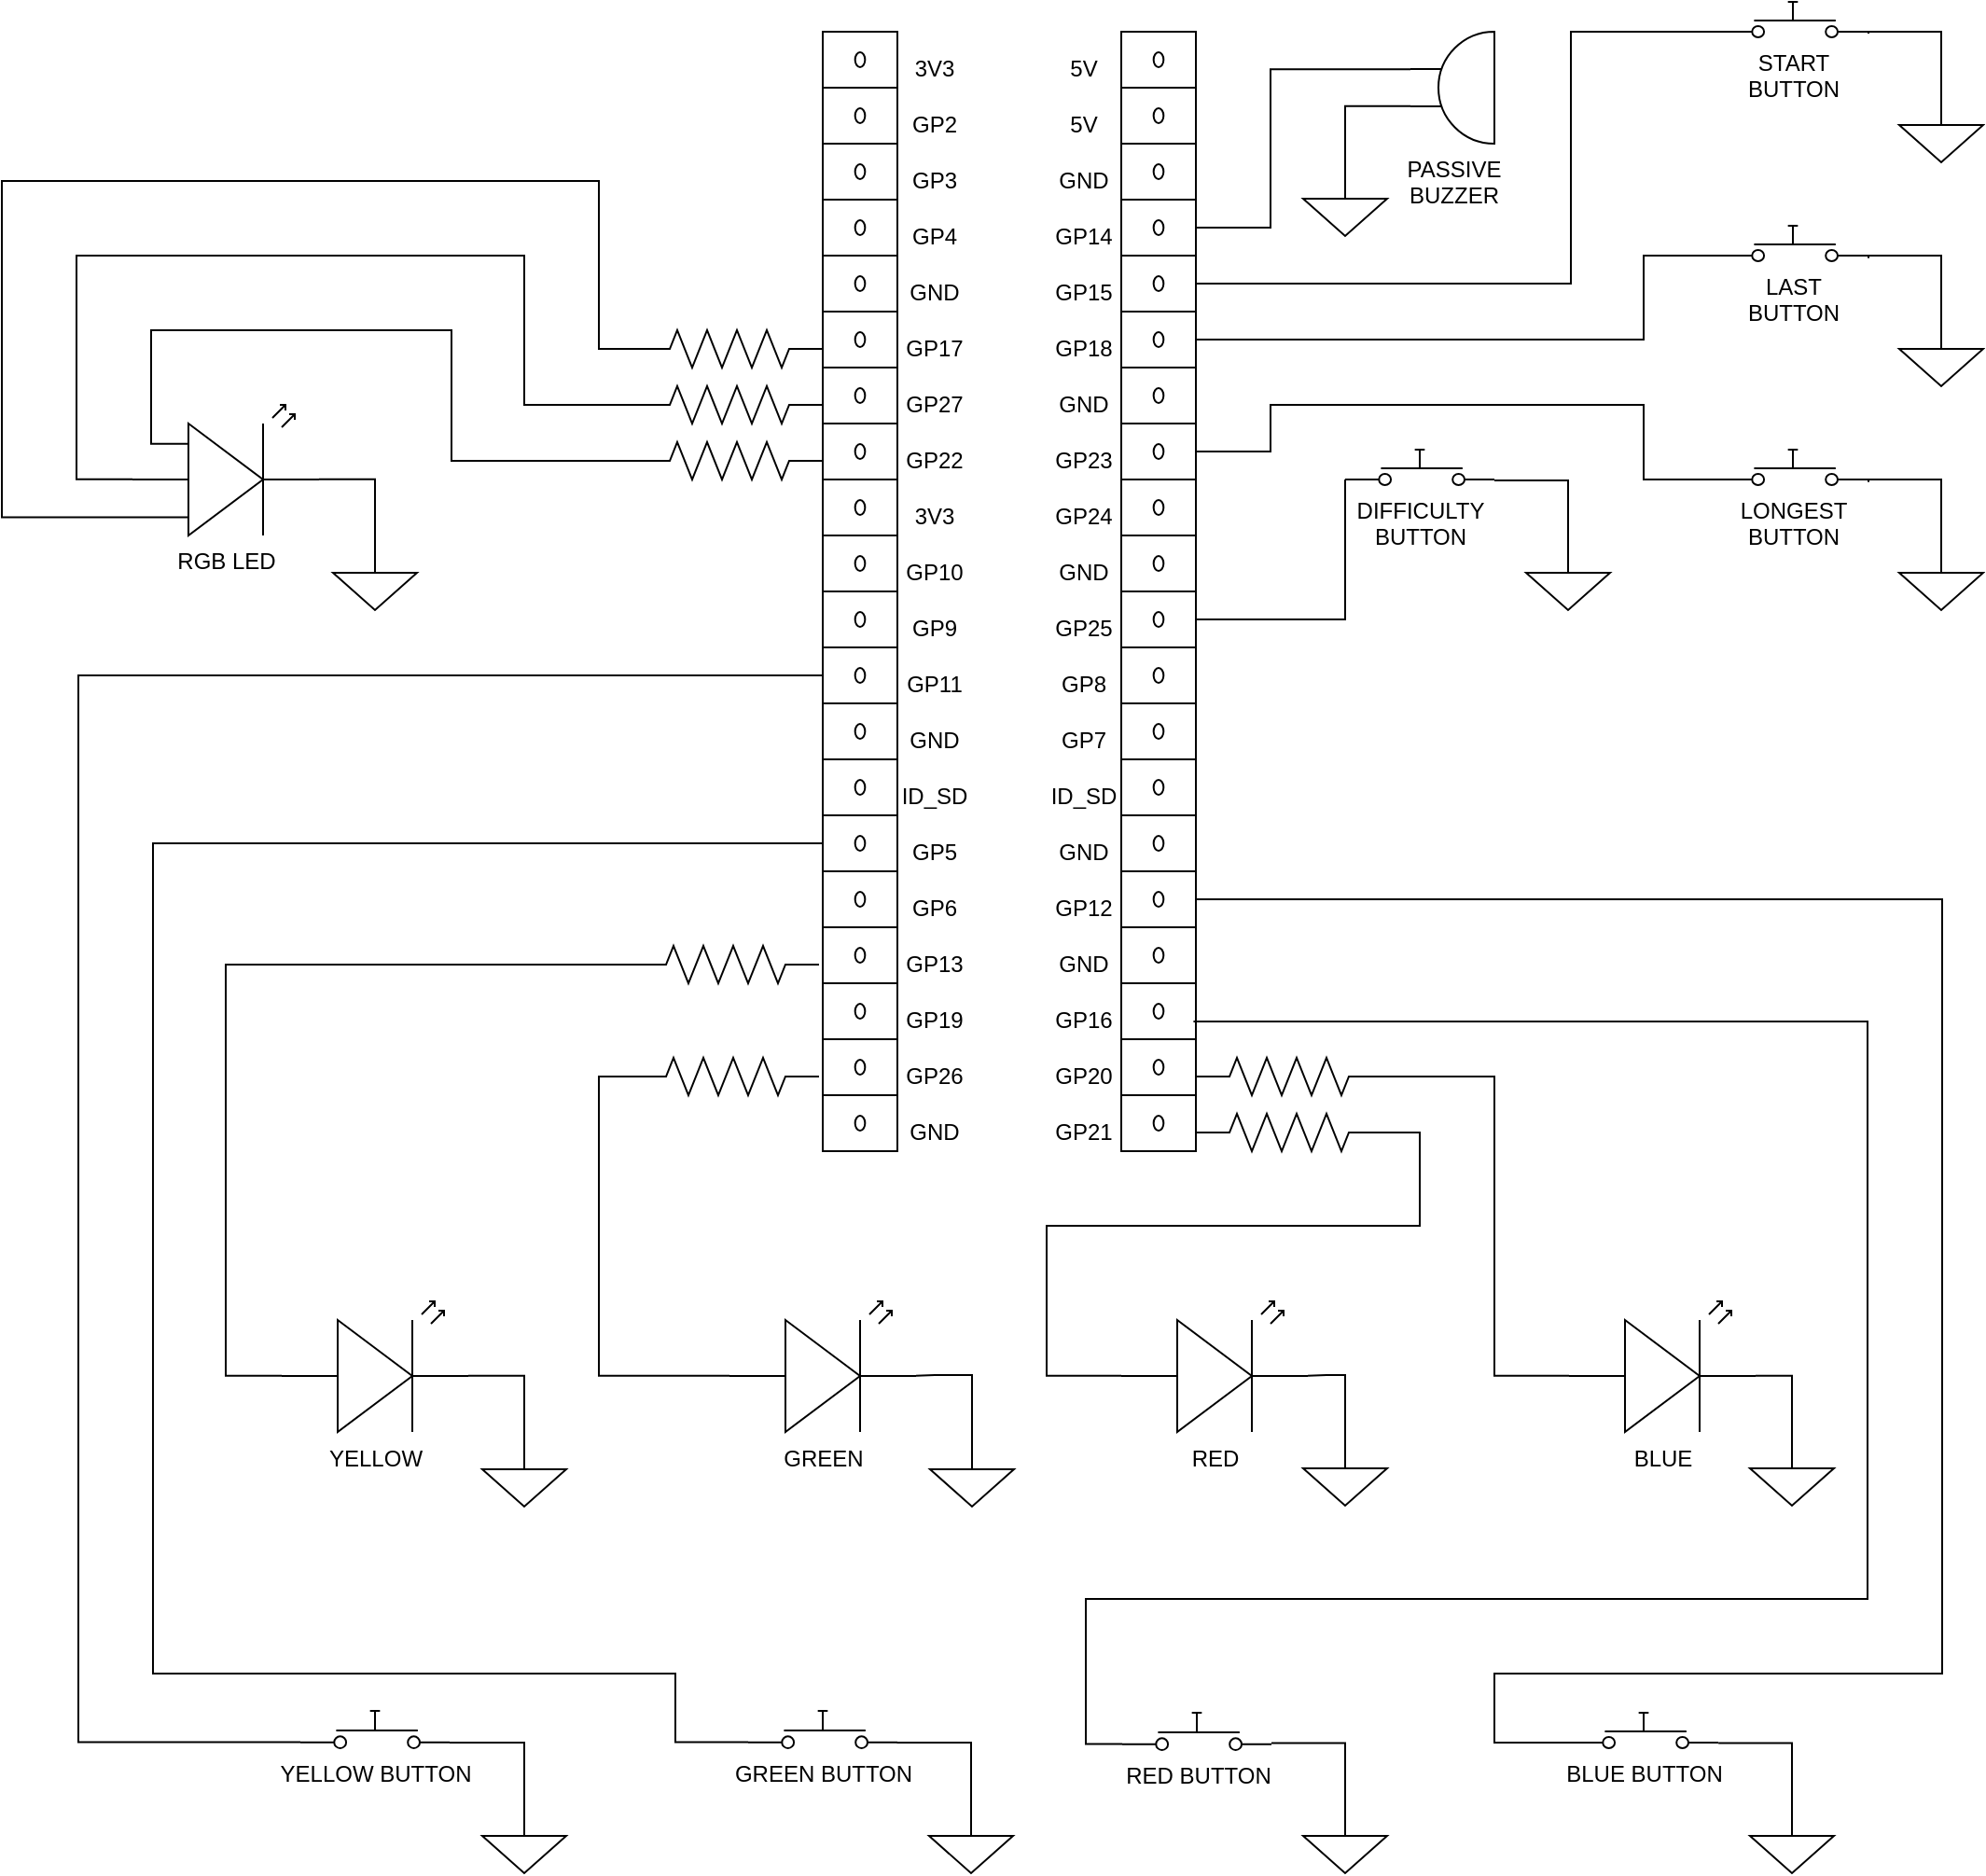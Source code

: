 <mxfile version="12.1.9" type="github" pages="1">
  <diagram id="KsGbzgoHT5X_Ue6g_nk4" name="Page-1">
    <mxGraphModel dx="1233" dy="1335" grid="1" gridSize="10" guides="1" tooltips="1" connect="1" arrows="1" fold="1" page="1" pageScale="1" pageWidth="850" pageHeight="1100" math="0" shadow="0">
      <root>
        <mxCell id="0"/>
        <mxCell id="1" parent="0"/>
        <mxCell id="Pd7MUSjjiSU6BdeKO4Gg-2" value="YELLOW" style="verticalLabelPosition=bottom;shadow=0;dashed=0;align=center;fillColor=#ffffff;html=1;verticalAlign=top;strokeWidth=1;shape=mxgraph.electrical.opto_electronics.led_2;pointerEvents=1;" parent="1" vertex="1">
          <mxGeometry x="-10" y="160.5" width="100" height="70" as="geometry"/>
        </mxCell>
        <mxCell id="Pd7MUSjjiSU6BdeKO4Gg-3" value="GREEN" style="verticalLabelPosition=bottom;shadow=0;dashed=0;align=center;fillColor=#ffffff;html=1;verticalAlign=top;strokeWidth=1;shape=mxgraph.electrical.opto_electronics.led_2;pointerEvents=1;" parent="1" vertex="1">
          <mxGeometry x="230" y="160.5" width="100" height="70" as="geometry"/>
        </mxCell>
        <mxCell id="Pd7MUSjjiSU6BdeKO4Gg-4" value="RED" style="verticalLabelPosition=bottom;shadow=0;dashed=0;align=center;fillColor=#ffffff;html=1;verticalAlign=top;strokeWidth=1;shape=mxgraph.electrical.opto_electronics.led_2;pointerEvents=1;" parent="1" vertex="1">
          <mxGeometry x="440" y="160.5" width="100" height="70" as="geometry"/>
        </mxCell>
        <mxCell id="Pd7MUSjjiSU6BdeKO4Gg-5" value="BLUE" style="verticalLabelPosition=bottom;shadow=0;dashed=0;align=center;fillColor=#ffffff;html=1;verticalAlign=top;strokeWidth=1;shape=mxgraph.electrical.opto_electronics.led_2;pointerEvents=1;" parent="1" vertex="1">
          <mxGeometry x="680" y="160.5" width="100" height="70" as="geometry"/>
        </mxCell>
        <mxCell id="Pd7MUSjjiSU6BdeKO4Gg-94" style="edgeStyle=orthogonalEdgeStyle;rounded=0;orthogonalLoop=1;jettySize=auto;html=1;entryX=0;entryY=0.875;entryDx=0;entryDy=0;entryPerimeter=0;endArrow=none;endFill=0;exitX=0;exitY=0.84;exitDx=0;exitDy=0;exitPerimeter=0;" parent="1" source="Pd7MUSjjiSU6BdeKO4Gg-8" target="Pd7MUSjjiSU6BdeKO4Gg-21" edge="1">
          <mxGeometry relative="1" as="geometry">
            <Array as="points">
              <mxPoint x="-119" y="397"/>
              <mxPoint x="-119" y="-175"/>
            </Array>
          </mxGeometry>
        </mxCell>
        <mxCell id="Pd7MUSjjiSU6BdeKO4Gg-8" value="YELLOW BUTTON" style="pointerEvents=1;verticalLabelPosition=bottom;shadow=0;dashed=0;align=center;fillColor=#ffffff;html=1;verticalAlign=top;strokeWidth=1;shape=mxgraph.electrical.electro-mechanical.push_switch_no;perimeterSpacing=0;backgroundOutline=0;resizeHeight=1;" parent="1" vertex="1">
          <mxGeometry y="380" width="80" height="20" as="geometry"/>
        </mxCell>
        <mxCell id="Pd7MUSjjiSU6BdeKO4Gg-10" value="RED BUTTON" style="pointerEvents=1;verticalLabelPosition=bottom;shadow=0;dashed=0;align=center;fillColor=#ffffff;html=1;verticalAlign=top;strokeWidth=1;shape=mxgraph.electrical.electro-mechanical.push_switch_no;" parent="1" vertex="1">
          <mxGeometry x="440.5" y="381" width="80" height="20" as="geometry"/>
        </mxCell>
        <mxCell id="Pd7MUSjjiSU6BdeKO4Gg-11" value="BLUE BUTTON" style="pointerEvents=1;verticalLabelPosition=bottom;shadow=0;dashed=0;align=center;fillColor=#ffffff;html=1;verticalAlign=top;strokeWidth=1;shape=mxgraph.electrical.electro-mechanical.push_switch_no;" parent="1" vertex="1">
          <mxGeometry x="680" y="381" width="80" height="19" as="geometry"/>
        </mxCell>
        <mxCell id="Pd7MUSjjiSU6BdeKO4Gg-14" value="" style="pointerEvents=1;verticalLabelPosition=bottom;shadow=0;dashed=0;align=center;fillColor=#ffffff;html=1;verticalAlign=top;strokeWidth=1;shape=mxgraph.electrical.miscellaneous.terminal_board;autosize=1;" parent="1" vertex="1">
          <mxGeometry x="280" y="-160" width="40" height="120" as="geometry"/>
        </mxCell>
        <mxCell id="Pd7MUSjjiSU6BdeKO4Gg-15" value="" style="pointerEvents=1;verticalLabelPosition=bottom;shadow=0;dashed=0;align=center;fillColor=#ffffff;html=1;verticalAlign=top;strokeWidth=1;shape=mxgraph.electrical.miscellaneous.terminal_board;autosize=1;" parent="1" vertex="1">
          <mxGeometry x="440" y="-40" width="40" height="120" as="geometry"/>
        </mxCell>
        <mxCell id="Pd7MUSjjiSU6BdeKO4Gg-104" style="edgeStyle=orthogonalEdgeStyle;rounded=0;orthogonalLoop=1;jettySize=auto;html=1;entryX=0;entryY=0.84;entryDx=0;entryDy=0;entryPerimeter=0;endArrow=none;endFill=0;exitX=0.968;exitY=0.421;exitDx=0;exitDy=0;exitPerimeter=0;" parent="1" source="Pd7MUSjjiSU6BdeKO4Gg-15" target="Pd7MUSjjiSU6BdeKO4Gg-10" edge="1">
          <mxGeometry relative="1" as="geometry">
            <Array as="points">
              <mxPoint x="840" y="11"/>
              <mxPoint x="840" y="320"/>
              <mxPoint x="421" y="320"/>
              <mxPoint x="421" y="398"/>
            </Array>
          </mxGeometry>
        </mxCell>
        <mxCell id="Pd7MUSjjiSU6BdeKO4Gg-16" value="" style="pointerEvents=1;verticalLabelPosition=bottom;shadow=0;dashed=0;align=center;fillColor=#ffffff;html=1;verticalAlign=top;strokeWidth=1;shape=mxgraph.electrical.miscellaneous.terminal_board;autosize=1;" parent="1" vertex="1">
          <mxGeometry x="440" y="-160" width="40" height="120" as="geometry"/>
        </mxCell>
        <mxCell id="Pd7MUSjjiSU6BdeKO4Gg-17" value="" style="pointerEvents=1;verticalLabelPosition=bottom;shadow=0;dashed=0;align=center;fillColor=#ffffff;html=1;verticalAlign=top;strokeWidth=1;shape=mxgraph.electrical.miscellaneous.terminal_board;autosize=1;" parent="1" vertex="1">
          <mxGeometry x="280" y="-40" width="40" height="120" as="geometry"/>
        </mxCell>
        <mxCell id="Pd7MUSjjiSU6BdeKO4Gg-18" value="" style="pointerEvents=1;verticalLabelPosition=bottom;shadow=0;dashed=0;align=center;fillColor=#ffffff;html=1;verticalAlign=top;strokeWidth=1;shape=mxgraph.electrical.miscellaneous.terminal_board;autosize=1;" parent="1" vertex="1">
          <mxGeometry x="280" y="-400" width="40" height="120" as="geometry"/>
        </mxCell>
        <mxCell id="Pd7MUSjjiSU6BdeKO4Gg-105" style="edgeStyle=orthogonalEdgeStyle;rounded=0;orthogonalLoop=1;jettySize=auto;html=1;entryX=0;entryY=0.84;entryDx=0;entryDy=0;entryPerimeter=0;endArrow=none;endFill=0;exitX=1;exitY=0.875;exitDx=0;exitDy=0;exitPerimeter=0;" parent="1" source="Pd7MUSjjiSU6BdeKO4Gg-16" target="Pd7MUSjjiSU6BdeKO4Gg-11" edge="1">
          <mxGeometry relative="1" as="geometry">
            <Array as="points">
              <mxPoint x="880" y="-55"/>
              <mxPoint x="880" y="360"/>
              <mxPoint x="640" y="360"/>
              <mxPoint x="640" y="397"/>
            </Array>
          </mxGeometry>
        </mxCell>
        <mxCell id="Pd7MUSjjiSU6BdeKO4Gg-19" value="" style="pointerEvents=1;verticalLabelPosition=bottom;shadow=0;dashed=0;align=center;fillColor=#ffffff;html=1;verticalAlign=top;strokeWidth=1;shape=mxgraph.electrical.miscellaneous.terminal_board;autosize=1;" parent="1" vertex="1">
          <mxGeometry x="440" y="-280" width="40" height="120" as="geometry"/>
        </mxCell>
        <mxCell id="Pd7MUSjjiSU6BdeKO4Gg-125" style="edgeStyle=orthogonalEdgeStyle;rounded=0;orthogonalLoop=1;jettySize=auto;html=1;entryX=0;entryY=0.84;entryDx=0;entryDy=0;entryPerimeter=0;endArrow=none;endFill=0;exitX=1;exitY=0.625;exitDx=0;exitDy=0;exitPerimeter=0;" parent="1" source="Pd7MUSjjiSU6BdeKO4Gg-19" target="Pd7MUSjjiSU6BdeKO4Gg-122" edge="1">
          <mxGeometry relative="1" as="geometry">
            <mxPoint x="480" y="-210" as="sourcePoint"/>
            <Array as="points">
              <mxPoint x="560" y="-205"/>
            </Array>
          </mxGeometry>
        </mxCell>
        <mxCell id="Pd7MUSjjiSU6BdeKO4Gg-145" style="edgeStyle=orthogonalEdgeStyle;rounded=0;orthogonalLoop=1;jettySize=auto;html=1;entryX=0;entryY=0.84;entryDx=0;entryDy=0;entryPerimeter=0;endArrow=none;endFill=0;exitX=1;exitY=0.375;exitDx=0;exitDy=0;exitPerimeter=0;" parent="1" source="Pd7MUSjjiSU6BdeKO4Gg-20" target="Pd7MUSjjiSU6BdeKO4Gg-137" edge="1">
          <mxGeometry relative="1" as="geometry">
            <Array as="points">
              <mxPoint x="720" y="-355"/>
              <mxPoint x="720" y="-400"/>
            </Array>
          </mxGeometry>
        </mxCell>
        <mxCell id="Pd7MUSjjiSU6BdeKO4Gg-146" style="edgeStyle=orthogonalEdgeStyle;rounded=0;orthogonalLoop=1;jettySize=auto;html=1;entryX=0.125;entryY=0.842;entryDx=0;entryDy=0;entryPerimeter=0;endArrow=none;endFill=0;exitX=1;exitY=0.875;exitDx=0;exitDy=0;exitPerimeter=0;" parent="1" source="Pd7MUSjjiSU6BdeKO4Gg-20" target="Pd7MUSjjiSU6BdeKO4Gg-140" edge="1">
          <mxGeometry relative="1" as="geometry">
            <Array as="points">
              <mxPoint x="520" y="-295"/>
              <mxPoint x="520" y="-320"/>
              <mxPoint x="720" y="-320"/>
              <mxPoint x="720" y="-280"/>
            </Array>
          </mxGeometry>
        </mxCell>
        <mxCell id="Pd7MUSjjiSU6BdeKO4Gg-20" value="" style="pointerEvents=1;verticalLabelPosition=bottom;shadow=0;dashed=0;align=center;fillColor=#ffffff;html=1;verticalAlign=top;strokeWidth=1;shape=mxgraph.electrical.miscellaneous.terminal_board;autosize=1;" parent="1" vertex="1">
          <mxGeometry x="440" y="-400" width="40" height="120" as="geometry"/>
        </mxCell>
        <mxCell id="Pd7MUSjjiSU6BdeKO4Gg-21" value="" style="pointerEvents=1;verticalLabelPosition=bottom;shadow=0;dashed=0;align=center;fillColor=#ffffff;html=1;verticalAlign=top;strokeWidth=1;shape=mxgraph.electrical.miscellaneous.terminal_board;autosize=1;" parent="1" vertex="1">
          <mxGeometry x="280" y="-280" width="40" height="120" as="geometry"/>
        </mxCell>
        <mxCell id="Pd7MUSjjiSU6BdeKO4Gg-22" value="" style="pointerEvents=1;verticalLabelPosition=bottom;shadow=0;dashed=0;align=center;fillColor=#ffffff;html=1;verticalAlign=top;strokeWidth=1;shape=mxgraph.electrical.miscellaneous.terminal_board;autosize=1;" parent="1" vertex="1">
          <mxGeometry x="280" y="-520" width="40" height="120" as="geometry"/>
        </mxCell>
        <mxCell id="Pd7MUSjjiSU6BdeKO4Gg-23" value="" style="pointerEvents=1;verticalLabelPosition=bottom;shadow=0;dashed=0;align=center;fillColor=#ffffff;html=1;verticalAlign=top;strokeWidth=1;shape=mxgraph.electrical.miscellaneous.terminal_board;autosize=1;" parent="1" vertex="1">
          <mxGeometry x="440" y="-520" width="40" height="120" as="geometry"/>
        </mxCell>
        <mxCell id="Pd7MUSjjiSU6BdeKO4Gg-24" value="3V3" style="text;html=1;strokeColor=none;fillColor=none;align=center;verticalAlign=middle;whiteSpace=wrap;rounded=0;" parent="1" vertex="1">
          <mxGeometry x="320" y="-510" width="40" height="20" as="geometry"/>
        </mxCell>
        <mxCell id="Pd7MUSjjiSU6BdeKO4Gg-25" value="&lt;div&gt;GP2&lt;/div&gt;" style="text;html=1;strokeColor=none;fillColor=none;align=center;verticalAlign=middle;whiteSpace=wrap;rounded=0;" parent="1" vertex="1">
          <mxGeometry x="320" y="-480" width="40" height="20" as="geometry"/>
        </mxCell>
        <mxCell id="Pd7MUSjjiSU6BdeKO4Gg-26" value="&lt;div&gt;GP3&lt;/div&gt;" style="text;html=1;strokeColor=none;fillColor=none;align=center;verticalAlign=middle;whiteSpace=wrap;rounded=0;" parent="1" vertex="1">
          <mxGeometry x="320" y="-450" width="40" height="20" as="geometry"/>
        </mxCell>
        <mxCell id="Pd7MUSjjiSU6BdeKO4Gg-27" value="5V" style="text;html=1;strokeColor=none;fillColor=none;align=center;verticalAlign=middle;whiteSpace=wrap;rounded=0;" parent="1" vertex="1">
          <mxGeometry x="400" y="-510" width="40" height="20" as="geometry"/>
        </mxCell>
        <mxCell id="Pd7MUSjjiSU6BdeKO4Gg-28" value="5V" style="text;html=1;strokeColor=none;fillColor=none;align=center;verticalAlign=middle;whiteSpace=wrap;rounded=0;" parent="1" vertex="1">
          <mxGeometry x="400" y="-480" width="40" height="20" as="geometry"/>
        </mxCell>
        <mxCell id="Pd7MUSjjiSU6BdeKO4Gg-29" value="GND" style="text;html=1;strokeColor=none;fillColor=none;align=center;verticalAlign=middle;whiteSpace=wrap;rounded=0;" parent="1" vertex="1">
          <mxGeometry x="400" y="-450" width="40" height="20" as="geometry"/>
        </mxCell>
        <mxCell id="Pd7MUSjjiSU6BdeKO4Gg-30" value="&lt;div&gt;GP14&lt;/div&gt;" style="text;html=1;strokeColor=none;fillColor=none;align=center;verticalAlign=middle;whiteSpace=wrap;rounded=0;" parent="1" vertex="1">
          <mxGeometry x="400" y="-420" width="40" height="20" as="geometry"/>
        </mxCell>
        <mxCell id="Pd7MUSjjiSU6BdeKO4Gg-31" value="&lt;div&gt;GP4&lt;/div&gt;" style="text;html=1;strokeColor=none;fillColor=none;align=center;verticalAlign=middle;whiteSpace=wrap;rounded=0;" parent="1" vertex="1">
          <mxGeometry x="320" y="-420" width="40" height="20" as="geometry"/>
        </mxCell>
        <mxCell id="Pd7MUSjjiSU6BdeKO4Gg-32" value="GND" style="text;html=1;strokeColor=none;fillColor=none;align=center;verticalAlign=middle;whiteSpace=wrap;rounded=0;" parent="1" vertex="1">
          <mxGeometry x="320" y="-390" width="40" height="20" as="geometry"/>
        </mxCell>
        <mxCell id="Pd7MUSjjiSU6BdeKO4Gg-33" value="&lt;div&gt;GP15&lt;/div&gt;" style="text;html=1;strokeColor=none;fillColor=none;align=center;verticalAlign=middle;whiteSpace=wrap;rounded=0;" parent="1" vertex="1">
          <mxGeometry x="400" y="-390" width="40" height="20" as="geometry"/>
        </mxCell>
        <mxCell id="Pd7MUSjjiSU6BdeKO4Gg-34" value="&lt;div&gt;GP18&lt;/div&gt;" style="text;html=1;strokeColor=none;fillColor=none;align=center;verticalAlign=middle;whiteSpace=wrap;rounded=0;" parent="1" vertex="1">
          <mxGeometry x="400" y="-360" width="40" height="20" as="geometry"/>
        </mxCell>
        <mxCell id="Pd7MUSjjiSU6BdeKO4Gg-35" value="GND" style="text;html=1;strokeColor=none;fillColor=none;align=center;verticalAlign=middle;whiteSpace=wrap;rounded=0;" parent="1" vertex="1">
          <mxGeometry x="400" y="-330" width="40" height="20" as="geometry"/>
        </mxCell>
        <mxCell id="Pd7MUSjjiSU6BdeKO4Gg-36" value="&lt;div&gt;GP22&lt;/div&gt;" style="text;html=1;strokeColor=none;fillColor=none;align=center;verticalAlign=middle;whiteSpace=wrap;rounded=0;" parent="1" vertex="1">
          <mxGeometry x="320" y="-300" width="40" height="20" as="geometry"/>
        </mxCell>
        <mxCell id="Pd7MUSjjiSU6BdeKO4Gg-37" value="&lt;div&gt;GP17&lt;/div&gt;" style="text;html=1;strokeColor=none;fillColor=none;align=center;verticalAlign=middle;whiteSpace=wrap;rounded=0;" parent="1" vertex="1">
          <mxGeometry x="320" y="-360" width="40" height="20" as="geometry"/>
        </mxCell>
        <mxCell id="Pd7MUSjjiSU6BdeKO4Gg-38" value="&lt;div&gt;GP27&lt;/div&gt;" style="text;html=1;strokeColor=none;fillColor=none;align=center;verticalAlign=middle;whiteSpace=wrap;rounded=0;" parent="1" vertex="1">
          <mxGeometry x="320" y="-330" width="40" height="20" as="geometry"/>
        </mxCell>
        <mxCell id="Pd7MUSjjiSU6BdeKO4Gg-39" value="3V3" style="text;html=1;strokeColor=none;fillColor=none;align=center;verticalAlign=middle;whiteSpace=wrap;rounded=0;" parent="1" vertex="1">
          <mxGeometry x="320" y="-270" width="40" height="20" as="geometry"/>
        </mxCell>
        <mxCell id="Pd7MUSjjiSU6BdeKO4Gg-40" value="GND" style="text;html=1;strokeColor=none;fillColor=none;align=center;verticalAlign=middle;whiteSpace=wrap;rounded=0;" parent="1" vertex="1">
          <mxGeometry x="400" y="-240" width="40" height="20" as="geometry"/>
        </mxCell>
        <mxCell id="Pd7MUSjjiSU6BdeKO4Gg-41" value="&lt;div&gt;GP23&lt;/div&gt;" style="text;html=1;strokeColor=none;fillColor=none;align=center;verticalAlign=middle;whiteSpace=wrap;rounded=0;" parent="1" vertex="1">
          <mxGeometry x="400" y="-300" width="40" height="20" as="geometry"/>
        </mxCell>
        <mxCell id="Pd7MUSjjiSU6BdeKO4Gg-42" value="&lt;div&gt;GP24&lt;/div&gt;" style="text;html=1;strokeColor=none;fillColor=none;align=center;verticalAlign=middle;whiteSpace=wrap;rounded=0;" parent="1" vertex="1">
          <mxGeometry x="400" y="-270" width="40" height="20" as="geometry"/>
        </mxCell>
        <mxCell id="Pd7MUSjjiSU6BdeKO4Gg-44" value="&lt;div&gt;GP10&lt;/div&gt;" style="text;html=1;strokeColor=none;fillColor=none;align=center;verticalAlign=middle;whiteSpace=wrap;rounded=0;" parent="1" vertex="1">
          <mxGeometry x="320" y="-240" width="40" height="20" as="geometry"/>
        </mxCell>
        <mxCell id="Pd7MUSjjiSU6BdeKO4Gg-45" value="&lt;div&gt;GP9&lt;/div&gt;" style="text;html=1;strokeColor=none;fillColor=none;align=center;verticalAlign=middle;whiteSpace=wrap;rounded=0;" parent="1" vertex="1">
          <mxGeometry x="320" y="-210" width="40" height="20" as="geometry"/>
        </mxCell>
        <mxCell id="Pd7MUSjjiSU6BdeKO4Gg-46" value="&lt;div&gt;GP11&lt;/div&gt;" style="text;html=1;strokeColor=none;fillColor=none;align=center;verticalAlign=middle;whiteSpace=wrap;rounded=0;" parent="1" vertex="1">
          <mxGeometry x="320" y="-180" width="40" height="20" as="geometry"/>
        </mxCell>
        <mxCell id="Pd7MUSjjiSU6BdeKO4Gg-47" value="&lt;div&gt;GP25&lt;/div&gt;" style="text;html=1;strokeColor=none;fillColor=none;align=center;verticalAlign=middle;whiteSpace=wrap;rounded=0;" parent="1" vertex="1">
          <mxGeometry x="400" y="-210" width="40" height="20" as="geometry"/>
        </mxCell>
        <mxCell id="Pd7MUSjjiSU6BdeKO4Gg-48" value="&lt;div&gt;GP8&lt;/div&gt;" style="text;html=1;strokeColor=none;fillColor=none;align=center;verticalAlign=middle;whiteSpace=wrap;rounded=0;" parent="1" vertex="1">
          <mxGeometry x="400" y="-180" width="40" height="20" as="geometry"/>
        </mxCell>
        <mxCell id="Pd7MUSjjiSU6BdeKO4Gg-49" value="&lt;div&gt;GP7&lt;/div&gt;" style="text;html=1;strokeColor=none;fillColor=none;align=center;verticalAlign=middle;whiteSpace=wrap;rounded=0;" parent="1" vertex="1">
          <mxGeometry x="400" y="-150" width="40" height="20" as="geometry"/>
        </mxCell>
        <mxCell id="Pd7MUSjjiSU6BdeKO4Gg-50" value="GND" style="text;html=1;strokeColor=none;fillColor=none;align=center;verticalAlign=middle;whiteSpace=wrap;rounded=0;" parent="1" vertex="1">
          <mxGeometry x="320" y="-150" width="40" height="20" as="geometry"/>
        </mxCell>
        <mxCell id="Pd7MUSjjiSU6BdeKO4Gg-51" value="ID_SD" style="text;html=1;strokeColor=none;fillColor=none;align=center;verticalAlign=middle;whiteSpace=wrap;rounded=0;" parent="1" vertex="1">
          <mxGeometry x="320" y="-120" width="40" height="20" as="geometry"/>
        </mxCell>
        <mxCell id="Pd7MUSjjiSU6BdeKO4Gg-52" value="ID_SD" style="text;html=1;strokeColor=none;fillColor=none;align=center;verticalAlign=middle;whiteSpace=wrap;rounded=0;" parent="1" vertex="1">
          <mxGeometry x="400" y="-120" width="40" height="20" as="geometry"/>
        </mxCell>
        <mxCell id="Pd7MUSjjiSU6BdeKO4Gg-53" value="GND" style="text;html=1;strokeColor=none;fillColor=none;align=center;verticalAlign=middle;whiteSpace=wrap;rounded=0;" parent="1" vertex="1">
          <mxGeometry x="400" y="-90" width="40" height="20" as="geometry"/>
        </mxCell>
        <mxCell id="Pd7MUSjjiSU6BdeKO4Gg-54" value="GND" style="text;html=1;strokeColor=none;fillColor=none;align=center;verticalAlign=middle;whiteSpace=wrap;rounded=0;" parent="1" vertex="1">
          <mxGeometry x="400" y="-30" width="40" height="20" as="geometry"/>
        </mxCell>
        <mxCell id="Pd7MUSjjiSU6BdeKO4Gg-55" value="GND" style="text;html=1;strokeColor=none;fillColor=none;align=center;verticalAlign=middle;whiteSpace=wrap;rounded=0;" parent="1" vertex="1">
          <mxGeometry x="320" y="60" width="40" height="20" as="geometry"/>
        </mxCell>
        <mxCell id="Pd7MUSjjiSU6BdeKO4Gg-56" value="&lt;div&gt;GP5&lt;/div&gt;" style="text;html=1;strokeColor=none;fillColor=none;align=center;verticalAlign=middle;whiteSpace=wrap;rounded=0;" parent="1" vertex="1">
          <mxGeometry x="320" y="-90" width="40" height="20" as="geometry"/>
        </mxCell>
        <mxCell id="Pd7MUSjjiSU6BdeKO4Gg-57" value="&lt;div&gt;GP6&lt;/div&gt;" style="text;html=1;strokeColor=none;fillColor=none;align=center;verticalAlign=middle;whiteSpace=wrap;rounded=0;" parent="1" vertex="1">
          <mxGeometry x="320" y="-60" width="40" height="20" as="geometry"/>
        </mxCell>
        <mxCell id="Pd7MUSjjiSU6BdeKO4Gg-58" value="&lt;div&gt;GP13&lt;/div&gt;" style="text;html=1;strokeColor=none;fillColor=none;align=center;verticalAlign=middle;whiteSpace=wrap;rounded=0;" parent="1" vertex="1">
          <mxGeometry x="320" y="-30" width="40" height="20" as="geometry"/>
        </mxCell>
        <mxCell id="Pd7MUSjjiSU6BdeKO4Gg-59" value="&lt;div&gt;GP12&lt;/div&gt;" style="text;html=1;strokeColor=none;fillColor=none;align=center;verticalAlign=middle;whiteSpace=wrap;rounded=0;" parent="1" vertex="1">
          <mxGeometry x="400" y="-60" width="40" height="20" as="geometry"/>
        </mxCell>
        <mxCell id="Pd7MUSjjiSU6BdeKO4Gg-60" value="&lt;div&gt;GP19&lt;/div&gt;" style="text;html=1;strokeColor=none;fillColor=none;align=center;verticalAlign=middle;whiteSpace=wrap;rounded=0;" parent="1" vertex="1">
          <mxGeometry x="320" width="40" height="20" as="geometry"/>
        </mxCell>
        <mxCell id="Pd7MUSjjiSU6BdeKO4Gg-61" value="&lt;div&gt;GP26&lt;/div&gt;" style="text;html=1;strokeColor=none;fillColor=none;align=center;verticalAlign=middle;whiteSpace=wrap;rounded=0;" parent="1" vertex="1">
          <mxGeometry x="320" y="30" width="40" height="20" as="geometry"/>
        </mxCell>
        <mxCell id="Pd7MUSjjiSU6BdeKO4Gg-62" value="&lt;div&gt;GP16&lt;/div&gt;" style="text;html=1;strokeColor=none;fillColor=none;align=center;verticalAlign=middle;whiteSpace=wrap;rounded=0;" parent="1" vertex="1">
          <mxGeometry x="400" width="40" height="20" as="geometry"/>
        </mxCell>
        <mxCell id="Pd7MUSjjiSU6BdeKO4Gg-63" value="&lt;div&gt;GP20&lt;/div&gt;" style="text;html=1;strokeColor=none;fillColor=none;align=center;verticalAlign=middle;whiteSpace=wrap;rounded=0;" parent="1" vertex="1">
          <mxGeometry x="400" y="30" width="40" height="20" as="geometry"/>
        </mxCell>
        <mxCell id="Pd7MUSjjiSU6BdeKO4Gg-64" value="&lt;div&gt;GP21&lt;/div&gt;" style="text;html=1;strokeColor=none;fillColor=none;align=center;verticalAlign=middle;whiteSpace=wrap;rounded=0;" parent="1" vertex="1">
          <mxGeometry x="400" y="60" width="40" height="20" as="geometry"/>
        </mxCell>
        <mxCell id="Pd7MUSjjiSU6BdeKO4Gg-90" style="edgeStyle=orthogonalEdgeStyle;rounded=0;orthogonalLoop=1;jettySize=auto;html=1;entryX=0;entryY=0.57;entryDx=0;entryDy=0;entryPerimeter=0;endArrow=none;endFill=0;" parent="1" source="Pd7MUSjjiSU6BdeKO4Gg-65" target="Pd7MUSjjiSU6BdeKO4Gg-3" edge="1">
          <mxGeometry relative="1" as="geometry">
            <Array as="points">
              <mxPoint x="160" y="40"/>
              <mxPoint x="160" y="200"/>
            </Array>
          </mxGeometry>
        </mxCell>
        <mxCell id="Pd7MUSjjiSU6BdeKO4Gg-65" value="" style="pointerEvents=1;verticalLabelPosition=bottom;shadow=0;dashed=0;align=center;fillColor=#ffffff;html=1;verticalAlign=top;strokeWidth=1;shape=mxgraph.electrical.resistors.resistor_2;" parent="1" vertex="1">
          <mxGeometry x="178" y="30" width="100" height="20" as="geometry"/>
        </mxCell>
        <mxCell id="Pd7MUSjjiSU6BdeKO4Gg-92" style="edgeStyle=orthogonalEdgeStyle;rounded=0;orthogonalLoop=1;jettySize=auto;html=1;entryX=0;entryY=0.57;entryDx=0;entryDy=0;entryPerimeter=0;endArrow=none;endFill=0;" parent="1" source="Pd7MUSjjiSU6BdeKO4Gg-66" target="Pd7MUSjjiSU6BdeKO4Gg-2" edge="1">
          <mxGeometry relative="1" as="geometry">
            <Array as="points">
              <mxPoint x="-40" y="-20"/>
              <mxPoint x="-40" y="200"/>
            </Array>
          </mxGeometry>
        </mxCell>
        <mxCell id="Pd7MUSjjiSU6BdeKO4Gg-66" value="" style="pointerEvents=1;verticalLabelPosition=bottom;shadow=0;dashed=0;align=center;fillColor=#ffffff;html=1;verticalAlign=top;strokeWidth=1;shape=mxgraph.electrical.resistors.resistor_2;" parent="1" vertex="1">
          <mxGeometry x="178" y="-30" width="100" height="20" as="geometry"/>
        </mxCell>
        <mxCell id="Pd7MUSjjiSU6BdeKO4Gg-101" style="edgeStyle=orthogonalEdgeStyle;rounded=0;orthogonalLoop=1;jettySize=auto;html=1;entryX=0;entryY=0.57;entryDx=0;entryDy=0;entryPerimeter=0;endArrow=none;endFill=0;exitX=1;exitY=0.5;exitDx=0;exitDy=0;exitPerimeter=0;" parent="1" source="Pd7MUSjjiSU6BdeKO4Gg-67" target="Pd7MUSjjiSU6BdeKO4Gg-5" edge="1">
          <mxGeometry relative="1" as="geometry">
            <Array as="points">
              <mxPoint x="640" y="40"/>
              <mxPoint x="640" y="200"/>
            </Array>
          </mxGeometry>
        </mxCell>
        <mxCell id="Pd7MUSjjiSU6BdeKO4Gg-67" value="" style="pointerEvents=1;verticalLabelPosition=bottom;shadow=0;dashed=0;align=center;fillColor=#ffffff;html=1;verticalAlign=top;strokeWidth=1;shape=mxgraph.electrical.resistors.resistor_2;" parent="1" vertex="1">
          <mxGeometry x="480" y="30" width="100" height="20" as="geometry"/>
        </mxCell>
        <mxCell id="Pd7MUSjjiSU6BdeKO4Gg-100" style="edgeStyle=orthogonalEdgeStyle;rounded=0;orthogonalLoop=1;jettySize=auto;html=1;entryX=0;entryY=0.57;entryDx=0;entryDy=0;entryPerimeter=0;endArrow=none;endFill=0;exitX=1;exitY=0.5;exitDx=0;exitDy=0;exitPerimeter=0;" parent="1" source="Pd7MUSjjiSU6BdeKO4Gg-68" target="Pd7MUSjjiSU6BdeKO4Gg-4" edge="1">
          <mxGeometry relative="1" as="geometry">
            <Array as="points">
              <mxPoint x="600" y="70"/>
              <mxPoint x="600" y="120"/>
              <mxPoint x="400" y="120"/>
              <mxPoint x="400" y="200"/>
            </Array>
          </mxGeometry>
        </mxCell>
        <mxCell id="Pd7MUSjjiSU6BdeKO4Gg-68" value="" style="pointerEvents=1;verticalLabelPosition=bottom;shadow=0;dashed=0;align=center;fillColor=#ffffff;html=1;verticalAlign=top;strokeWidth=1;shape=mxgraph.electrical.resistors.resistor_2;" parent="1" vertex="1">
          <mxGeometry x="480" y="60" width="100" height="20" as="geometry"/>
        </mxCell>
        <mxCell id="Pd7MUSjjiSU6BdeKO4Gg-70" style="edgeStyle=orthogonalEdgeStyle;rounded=0;orthogonalLoop=1;jettySize=auto;html=1;endArrow=none;endFill=0;entryX=1;entryY=0.57;entryDx=0;entryDy=0;entryPerimeter=0;" parent="1" source="Pd7MUSjjiSU6BdeKO4Gg-69" target="Pd7MUSjjiSU6BdeKO4Gg-3" edge="1">
          <mxGeometry relative="1" as="geometry">
            <mxPoint x="340" y="200" as="targetPoint"/>
            <Array as="points">
              <mxPoint x="360" y="200"/>
              <mxPoint x="340" y="200"/>
            </Array>
          </mxGeometry>
        </mxCell>
        <mxCell id="Pd7MUSjjiSU6BdeKO4Gg-69" value="" style="pointerEvents=1;verticalLabelPosition=bottom;shadow=0;dashed=0;align=center;fillColor=#ffffff;html=1;verticalAlign=top;strokeWidth=1;shape=mxgraph.electrical.signal_sources.signal_ground;" parent="1" vertex="1">
          <mxGeometry x="337.5" y="240.5" width="45" height="30" as="geometry"/>
        </mxCell>
        <mxCell id="Pd7MUSjjiSU6BdeKO4Gg-71" style="edgeStyle=orthogonalEdgeStyle;rounded=0;orthogonalLoop=1;jettySize=auto;html=1;entryX=1;entryY=0.57;entryDx=0;entryDy=0;entryPerimeter=0;endArrow=none;endFill=0;" parent="1" source="Pd7MUSjjiSU6BdeKO4Gg-72" target="Pd7MUSjjiSU6BdeKO4Gg-2" edge="1">
          <mxGeometry relative="1" as="geometry">
            <mxPoint x="79.941" y="200.676" as="targetPoint"/>
            <Array as="points">
              <mxPoint x="120" y="200"/>
            </Array>
          </mxGeometry>
        </mxCell>
        <mxCell id="Pd7MUSjjiSU6BdeKO4Gg-72" value="" style="pointerEvents=1;verticalLabelPosition=bottom;shadow=0;dashed=0;align=center;fillColor=#ffffff;html=1;verticalAlign=top;strokeWidth=1;shape=mxgraph.electrical.signal_sources.signal_ground;" parent="1" vertex="1">
          <mxGeometry x="97.5" y="240.5" width="45" height="30" as="geometry"/>
        </mxCell>
        <mxCell id="Pd7MUSjjiSU6BdeKO4Gg-73" style="edgeStyle=orthogonalEdgeStyle;rounded=0;orthogonalLoop=1;jettySize=auto;html=1;endArrow=none;endFill=0;entryX=1;entryY=0.57;entryDx=0;entryDy=0;entryPerimeter=0;" parent="1" source="Pd7MUSjjiSU6BdeKO4Gg-74" target="Pd7MUSjjiSU6BdeKO4Gg-4" edge="1">
          <mxGeometry relative="1" as="geometry">
            <mxPoint x="550" y="210" as="targetPoint"/>
            <Array as="points">
              <mxPoint x="560" y="200"/>
              <mxPoint x="550" y="200"/>
            </Array>
          </mxGeometry>
        </mxCell>
        <mxCell id="Pd7MUSjjiSU6BdeKO4Gg-74" value="" style="pointerEvents=1;verticalLabelPosition=bottom;shadow=0;dashed=0;align=center;fillColor=#ffffff;html=1;verticalAlign=top;strokeWidth=1;shape=mxgraph.electrical.signal_sources.signal_ground;" parent="1" vertex="1">
          <mxGeometry x="537.5" y="240" width="45" height="30" as="geometry"/>
        </mxCell>
        <mxCell id="Pd7MUSjjiSU6BdeKO4Gg-75" style="edgeStyle=orthogonalEdgeStyle;rounded=0;orthogonalLoop=1;jettySize=auto;html=1;endArrow=none;endFill=0;" parent="1" source="Pd7MUSjjiSU6BdeKO4Gg-76" edge="1">
          <mxGeometry relative="1" as="geometry">
            <mxPoint x="80" y="397" as="targetPoint"/>
            <Array as="points">
              <mxPoint x="120" y="397"/>
            </Array>
          </mxGeometry>
        </mxCell>
        <mxCell id="Pd7MUSjjiSU6BdeKO4Gg-76" value="" style="pointerEvents=1;verticalLabelPosition=bottom;shadow=0;dashed=0;align=center;fillColor=#ffffff;html=1;verticalAlign=top;strokeWidth=1;shape=mxgraph.electrical.signal_sources.signal_ground;" parent="1" vertex="1">
          <mxGeometry x="97.5" y="437" width="45" height="30" as="geometry"/>
        </mxCell>
        <mxCell id="Pd7MUSjjiSU6BdeKO4Gg-93" style="edgeStyle=orthogonalEdgeStyle;rounded=0;orthogonalLoop=1;jettySize=auto;html=1;exitX=0;exitY=0.84;exitDx=0;exitDy=0;exitPerimeter=0;entryX=0;entryY=0.625;entryDx=0;entryDy=0;entryPerimeter=0;endArrow=none;endFill=0;" parent="1" source="Pd7MUSjjiSU6BdeKO4Gg-82" target="Pd7MUSjjiSU6BdeKO4Gg-14" edge="1">
          <mxGeometry relative="1" as="geometry">
            <Array as="points">
              <mxPoint x="201" y="397"/>
              <mxPoint x="201" y="360"/>
              <mxPoint x="-79" y="360"/>
              <mxPoint x="-79" y="-85"/>
            </Array>
          </mxGeometry>
        </mxCell>
        <mxCell id="Pd7MUSjjiSU6BdeKO4Gg-82" value="GREEN BUTTON" style="pointerEvents=1;verticalLabelPosition=bottom;shadow=0;dashed=0;align=center;fillColor=#ffffff;html=1;verticalAlign=top;strokeWidth=1;shape=mxgraph.electrical.electro-mechanical.push_switch_no;" parent="1" vertex="1">
          <mxGeometry x="240" y="380" width="80" height="20" as="geometry"/>
        </mxCell>
        <mxCell id="Pd7MUSjjiSU6BdeKO4Gg-83" style="edgeStyle=orthogonalEdgeStyle;rounded=0;orthogonalLoop=1;jettySize=auto;html=1;endArrow=none;endFill=0;" parent="1" source="Pd7MUSjjiSU6BdeKO4Gg-84" edge="1">
          <mxGeometry relative="1" as="geometry">
            <mxPoint x="319.738" y="397" as="targetPoint"/>
            <Array as="points">
              <mxPoint x="359" y="397"/>
            </Array>
          </mxGeometry>
        </mxCell>
        <mxCell id="Pd7MUSjjiSU6BdeKO4Gg-84" value="" style="pointerEvents=1;verticalLabelPosition=bottom;shadow=0;dashed=0;align=center;fillColor=#ffffff;html=1;verticalAlign=top;strokeWidth=1;shape=mxgraph.electrical.signal_sources.signal_ground;" parent="1" vertex="1">
          <mxGeometry x="337" y="437" width="45" height="30" as="geometry"/>
        </mxCell>
        <mxCell id="Pd7MUSjjiSU6BdeKO4Gg-95" value="" style="pointerEvents=1;verticalLabelPosition=bottom;shadow=0;dashed=0;align=center;fillColor=#ffffff;html=1;verticalAlign=top;strokeWidth=1;shape=mxgraph.electrical.signal_sources.signal_ground;" parent="1" vertex="1">
          <mxGeometry x="537.5" y="437" width="45" height="30" as="geometry"/>
        </mxCell>
        <mxCell id="Pd7MUSjjiSU6BdeKO4Gg-96" style="edgeStyle=orthogonalEdgeStyle;rounded=0;orthogonalLoop=1;jettySize=auto;html=1;endArrow=none;endFill=0;" parent="1" source="Pd7MUSjjiSU6BdeKO4Gg-95" edge="1">
          <mxGeometry relative="1" as="geometry">
            <mxPoint x="520.5" y="397.286" as="targetPoint"/>
            <Array as="points">
              <mxPoint x="559.5" y="397"/>
            </Array>
          </mxGeometry>
        </mxCell>
        <mxCell id="Pd7MUSjjiSU6BdeKO4Gg-98" value="" style="pointerEvents=1;verticalLabelPosition=bottom;shadow=0;dashed=0;align=center;fillColor=#ffffff;html=1;verticalAlign=top;strokeWidth=1;shape=mxgraph.electrical.signal_sources.signal_ground;" parent="1" vertex="1">
          <mxGeometry x="777" y="437" width="45" height="30" as="geometry"/>
        </mxCell>
        <mxCell id="Pd7MUSjjiSU6BdeKO4Gg-99" style="edgeStyle=orthogonalEdgeStyle;rounded=0;orthogonalLoop=1;jettySize=auto;html=1;endArrow=none;endFill=0;" parent="1" source="Pd7MUSjjiSU6BdeKO4Gg-98" edge="1">
          <mxGeometry relative="1" as="geometry">
            <mxPoint x="760.071" y="397.286" as="targetPoint"/>
            <Array as="points">
              <mxPoint x="799" y="397"/>
            </Array>
          </mxGeometry>
        </mxCell>
        <mxCell id="Pd7MUSjjiSU6BdeKO4Gg-102" value="" style="pointerEvents=1;verticalLabelPosition=bottom;shadow=0;dashed=0;align=center;fillColor=#ffffff;html=1;verticalAlign=top;strokeWidth=1;shape=mxgraph.electrical.signal_sources.signal_ground;" parent="1" vertex="1">
          <mxGeometry x="777" y="240" width="45" height="30" as="geometry"/>
        </mxCell>
        <mxCell id="Pd7MUSjjiSU6BdeKO4Gg-103" style="edgeStyle=orthogonalEdgeStyle;rounded=0;orthogonalLoop=1;jettySize=auto;html=1;entryX=1;entryY=0.57;entryDx=0;entryDy=0;entryPerimeter=0;endArrow=none;endFill=0;exitX=0.5;exitY=0;exitDx=0;exitDy=0;exitPerimeter=0;" parent="1" source="Pd7MUSjjiSU6BdeKO4Gg-102" target="Pd7MUSjjiSU6BdeKO4Gg-5" edge="1">
          <mxGeometry relative="1" as="geometry">
            <mxPoint x="760.19" y="200.586" as="targetPoint"/>
            <Array as="points">
              <mxPoint x="799" y="200"/>
            </Array>
          </mxGeometry>
        </mxCell>
        <mxCell id="Pd7MUSjjiSU6BdeKO4Gg-109" style="edgeStyle=orthogonalEdgeStyle;rounded=0;orthogonalLoop=1;jettySize=auto;html=1;endArrow=none;endFill=0;entryX=0;entryY=0.5;entryDx=0;entryDy=0;entryPerimeter=0;exitX=0.305;exitY=0.299;exitDx=0;exitDy=0;exitPerimeter=0;" parent="1" source="Pd7MUSjjiSU6BdeKO4Gg-106" target="Pd7MUSjjiSU6BdeKO4Gg-110" edge="1">
          <mxGeometry relative="1" as="geometry">
            <mxPoint x="140" y="-310" as="targetPoint"/>
            <Array as="points">
              <mxPoint x="-80" y="-299"/>
              <mxPoint x="-80" y="-360"/>
              <mxPoint x="81" y="-360"/>
              <mxPoint x="81" y="-290"/>
            </Array>
          </mxGeometry>
        </mxCell>
        <mxCell id="Pd7MUSjjiSU6BdeKO4Gg-106" value="RGB LED" style="verticalLabelPosition=bottom;shadow=0;dashed=0;align=center;fillColor=#ffffff;html=1;verticalAlign=top;strokeWidth=1;shape=mxgraph.electrical.opto_electronics.led_2;pointerEvents=1;" parent="1" vertex="1">
          <mxGeometry x="-90" y="-320" width="100" height="70" as="geometry"/>
        </mxCell>
        <mxCell id="Pd7MUSjjiSU6BdeKO4Gg-107" style="edgeStyle=orthogonalEdgeStyle;rounded=0;orthogonalLoop=1;jettySize=auto;html=1;entryX=1;entryY=0.57;entryDx=0;entryDy=0;entryPerimeter=0;endArrow=none;endFill=0;" parent="1" source="Pd7MUSjjiSU6BdeKO4Gg-108" target="Pd7MUSjjiSU6BdeKO4Gg-106" edge="1">
          <mxGeometry relative="1" as="geometry">
            <mxPoint x="-0.059" y="-279.824" as="targetPoint"/>
            <Array as="points">
              <mxPoint x="40" y="-280.5"/>
            </Array>
          </mxGeometry>
        </mxCell>
        <mxCell id="Pd7MUSjjiSU6BdeKO4Gg-108" value="" style="pointerEvents=1;verticalLabelPosition=bottom;shadow=0;dashed=0;align=center;fillColor=#ffffff;html=1;verticalAlign=top;strokeWidth=1;shape=mxgraph.electrical.signal_sources.signal_ground;" parent="1" vertex="1">
          <mxGeometry x="17.5" y="-240" width="45" height="30" as="geometry"/>
        </mxCell>
        <mxCell id="Pd7MUSjjiSU6BdeKO4Gg-110" value="" style="pointerEvents=1;verticalLabelPosition=bottom;shadow=0;dashed=0;align=center;fillColor=#ffffff;html=1;verticalAlign=top;strokeWidth=1;shape=mxgraph.electrical.resistors.resistor_2;" parent="1" vertex="1">
          <mxGeometry x="180" y="-300" width="100" height="20" as="geometry"/>
        </mxCell>
        <mxCell id="Pd7MUSjjiSU6BdeKO4Gg-116" style="edgeStyle=orthogonalEdgeStyle;rounded=0;orthogonalLoop=1;jettySize=auto;html=1;endArrow=none;endFill=0;exitX=0;exitY=0.5;exitDx=0;exitDy=0;exitPerimeter=0;entryX=0.3;entryY=0.86;entryDx=0;entryDy=0;entryPerimeter=0;" parent="1" source="Pd7MUSjjiSU6BdeKO4Gg-111" target="Pd7MUSjjiSU6BdeKO4Gg-106" edge="1">
          <mxGeometry relative="1" as="geometry">
            <mxPoint x="-200" y="-280" as="targetPoint"/>
            <Array as="points">
              <mxPoint x="160" y="-350"/>
              <mxPoint x="160" y="-440"/>
              <mxPoint x="-160" y="-440"/>
              <mxPoint x="-160" y="-260"/>
            </Array>
          </mxGeometry>
        </mxCell>
        <mxCell id="Pd7MUSjjiSU6BdeKO4Gg-111" value="" style="pointerEvents=1;verticalLabelPosition=bottom;shadow=0;dashed=0;align=center;fillColor=#ffffff;html=1;verticalAlign=top;strokeWidth=1;shape=mxgraph.electrical.resistors.resistor_2;" parent="1" vertex="1">
          <mxGeometry x="180" y="-360" width="100" height="20" as="geometry"/>
        </mxCell>
        <mxCell id="Pd7MUSjjiSU6BdeKO4Gg-113" style="edgeStyle=orthogonalEdgeStyle;rounded=0;orthogonalLoop=1;jettySize=auto;html=1;endArrow=none;endFill=0;exitX=0;exitY=0.5;exitDx=0;exitDy=0;exitPerimeter=0;entryX=0;entryY=0.57;entryDx=0;entryDy=0;entryPerimeter=0;" parent="1" source="Pd7MUSjjiSU6BdeKO4Gg-112" target="Pd7MUSjjiSU6BdeKO4Gg-106" edge="1">
          <mxGeometry relative="1" as="geometry">
            <mxPoint x="-161" y="-280" as="targetPoint"/>
            <Array as="points">
              <mxPoint x="120" y="-320"/>
              <mxPoint x="120" y="-400"/>
              <mxPoint x="-120" y="-400"/>
              <mxPoint x="-120" y="-280"/>
            </Array>
          </mxGeometry>
        </mxCell>
        <mxCell id="Pd7MUSjjiSU6BdeKO4Gg-112" value="" style="pointerEvents=1;verticalLabelPosition=bottom;shadow=0;dashed=0;align=center;fillColor=#ffffff;html=1;verticalAlign=top;strokeWidth=1;shape=mxgraph.electrical.resistors.resistor_2;" parent="1" vertex="1">
          <mxGeometry x="180" y="-330" width="100" height="20" as="geometry"/>
        </mxCell>
        <mxCell id="Pd7MUSjjiSU6BdeKO4Gg-128" style="edgeStyle=orthogonalEdgeStyle;rounded=0;orthogonalLoop=1;jettySize=auto;html=1;entryX=1;entryY=0.875;entryDx=0;entryDy=0;entryPerimeter=0;endArrow=none;endFill=0;exitX=1;exitY=0.665;exitDx=0;exitDy=0;exitPerimeter=0;" parent="1" source="Pd7MUSjjiSU6BdeKO4Gg-120" target="Pd7MUSjjiSU6BdeKO4Gg-23" edge="1">
          <mxGeometry relative="1" as="geometry">
            <Array as="points">
              <mxPoint x="520" y="-500"/>
              <mxPoint x="520" y="-415"/>
            </Array>
          </mxGeometry>
        </mxCell>
        <mxCell id="Pd7MUSjjiSU6BdeKO4Gg-120" value="&lt;div&gt;PASSIVE&lt;/div&gt;&lt;div&gt;BUZZER&lt;br&gt;&lt;/div&gt;" style="pointerEvents=1;verticalLabelPosition=bottom;shadow=0;dashed=0;align=center;fillColor=#ffffff;html=1;verticalAlign=top;strokeWidth=1;shape=mxgraph.electrical.electro-mechanical.buzzer;direction=west;" parent="1" vertex="1">
          <mxGeometry x="595" y="-520" width="45" height="60" as="geometry"/>
        </mxCell>
        <mxCell id="Pd7MUSjjiSU6BdeKO4Gg-122" value="&lt;div&gt;DIFFICULTY&lt;/div&gt;&lt;div&gt;BUTTON&lt;/div&gt;" style="pointerEvents=1;verticalLabelPosition=bottom;shadow=0;dashed=0;align=center;fillColor=#ffffff;html=1;verticalAlign=top;strokeWidth=1;shape=mxgraph.electrical.electro-mechanical.push_switch_no;" parent="1" vertex="1">
          <mxGeometry x="560" y="-296" width="80" height="19" as="geometry"/>
        </mxCell>
        <mxCell id="Pd7MUSjjiSU6BdeKO4Gg-123" value="" style="pointerEvents=1;verticalLabelPosition=bottom;shadow=0;dashed=0;align=center;fillColor=#ffffff;html=1;verticalAlign=top;strokeWidth=1;shape=mxgraph.electrical.signal_sources.signal_ground;" parent="1" vertex="1">
          <mxGeometry x="657" y="-240" width="45" height="30" as="geometry"/>
        </mxCell>
        <mxCell id="Pd7MUSjjiSU6BdeKO4Gg-124" style="edgeStyle=orthogonalEdgeStyle;rounded=0;orthogonalLoop=1;jettySize=auto;html=1;endArrow=none;endFill=0;" parent="1" source="Pd7MUSjjiSU6BdeKO4Gg-123" edge="1">
          <mxGeometry relative="1" as="geometry">
            <mxPoint x="640" y="-279.5" as="targetPoint"/>
            <Array as="points">
              <mxPoint x="679" y="-280"/>
            </Array>
          </mxGeometry>
        </mxCell>
        <mxCell id="Pd7MUSjjiSU6BdeKO4Gg-126" value="" style="pointerEvents=1;verticalLabelPosition=bottom;shadow=0;dashed=0;align=center;fillColor=#ffffff;html=1;verticalAlign=top;strokeWidth=1;shape=mxgraph.electrical.signal_sources.signal_ground;" parent="1" vertex="1">
          <mxGeometry x="537.5" y="-440.5" width="45" height="30" as="geometry"/>
        </mxCell>
        <mxCell id="Pd7MUSjjiSU6BdeKO4Gg-127" style="edgeStyle=orthogonalEdgeStyle;rounded=0;orthogonalLoop=1;jettySize=auto;html=1;endArrow=none;endFill=0;entryX=1;entryY=0.335;entryDx=0;entryDy=0;entryPerimeter=0;" parent="1" source="Pd7MUSjjiSU6BdeKO4Gg-126" target="Pd7MUSjjiSU6BdeKO4Gg-120" edge="1">
          <mxGeometry relative="1" as="geometry">
            <mxPoint x="520.833" y="-480.333" as="targetPoint"/>
            <Array as="points">
              <mxPoint x="560" y="-480"/>
            </Array>
          </mxGeometry>
        </mxCell>
        <mxCell id="Pd7MUSjjiSU6BdeKO4Gg-134" style="edgeStyle=orthogonalEdgeStyle;rounded=0;orthogonalLoop=1;jettySize=auto;html=1;entryX=1;entryY=0.125;entryDx=0;entryDy=0;entryPerimeter=0;endArrow=none;endFill=0;exitX=0;exitY=0.84;exitDx=0;exitDy=0;exitPerimeter=0;" parent="1" source="Pd7MUSjjiSU6BdeKO4Gg-129" target="Pd7MUSjjiSU6BdeKO4Gg-20" edge="1">
          <mxGeometry relative="1" as="geometry">
            <Array as="points">
              <mxPoint x="681" y="-520"/>
              <mxPoint x="681" y="-385"/>
            </Array>
          </mxGeometry>
        </mxCell>
        <mxCell id="Pd7MUSjjiSU6BdeKO4Gg-129" value="&lt;div&gt;START&lt;/div&gt;&lt;div&gt;BUTTON&lt;/div&gt;" style="pointerEvents=1;verticalLabelPosition=bottom;shadow=0;dashed=0;align=center;fillColor=#ffffff;html=1;verticalAlign=top;strokeWidth=1;shape=mxgraph.electrical.electro-mechanical.push_switch_no;" parent="1" vertex="1">
          <mxGeometry x="760" y="-536" width="80" height="19" as="geometry"/>
        </mxCell>
        <mxCell id="Pd7MUSjjiSU6BdeKO4Gg-130" value="" style="pointerEvents=1;verticalLabelPosition=bottom;shadow=0;dashed=0;align=center;fillColor=#ffffff;html=1;verticalAlign=top;strokeWidth=1;shape=mxgraph.electrical.signal_sources.signal_ground;" parent="1" vertex="1">
          <mxGeometry x="857" y="-480" width="45" height="30" as="geometry"/>
        </mxCell>
        <mxCell id="Pd7MUSjjiSU6BdeKO4Gg-131" style="edgeStyle=orthogonalEdgeStyle;rounded=0;orthogonalLoop=1;jettySize=auto;html=1;endArrow=none;endFill=0;" parent="1" source="Pd7MUSjjiSU6BdeKO4Gg-130" edge="1">
          <mxGeometry relative="1" as="geometry">
            <mxPoint x="840.5" y="-519" as="targetPoint"/>
            <Array as="points">
              <mxPoint x="879" y="-520"/>
            </Array>
          </mxGeometry>
        </mxCell>
        <mxCell id="Pd7MUSjjiSU6BdeKO4Gg-137" value="&lt;div&gt;LAST&lt;br&gt;&lt;/div&gt;&lt;div&gt;BUTTON&lt;/div&gt;" style="pointerEvents=1;verticalLabelPosition=bottom;shadow=0;dashed=0;align=center;fillColor=#ffffff;html=1;verticalAlign=top;strokeWidth=1;shape=mxgraph.electrical.electro-mechanical.push_switch_no;" parent="1" vertex="1">
          <mxGeometry x="760" y="-416" width="80" height="19" as="geometry"/>
        </mxCell>
        <mxCell id="Pd7MUSjjiSU6BdeKO4Gg-138" value="" style="pointerEvents=1;verticalLabelPosition=bottom;shadow=0;dashed=0;align=center;fillColor=#ffffff;html=1;verticalAlign=top;strokeWidth=1;shape=mxgraph.electrical.signal_sources.signal_ground;" parent="1" vertex="1">
          <mxGeometry x="857" y="-360" width="45" height="30" as="geometry"/>
        </mxCell>
        <mxCell id="Pd7MUSjjiSU6BdeKO4Gg-139" style="edgeStyle=orthogonalEdgeStyle;rounded=0;orthogonalLoop=1;jettySize=auto;html=1;endArrow=none;endFill=0;" parent="1" source="Pd7MUSjjiSU6BdeKO4Gg-138" edge="1">
          <mxGeometry relative="1" as="geometry">
            <mxPoint x="840.529" y="-398.647" as="targetPoint"/>
            <Array as="points">
              <mxPoint x="879" y="-400"/>
            </Array>
          </mxGeometry>
        </mxCell>
        <mxCell id="Pd7MUSjjiSU6BdeKO4Gg-140" value="&lt;div&gt;LONGEST&lt;br&gt;&lt;/div&gt;&lt;div&gt;BUTTON&lt;/div&gt;" style="pointerEvents=1;verticalLabelPosition=bottom;shadow=0;dashed=0;align=center;fillColor=#ffffff;html=1;verticalAlign=top;strokeWidth=1;shape=mxgraph.electrical.electro-mechanical.push_switch_no;" parent="1" vertex="1">
          <mxGeometry x="760" y="-296" width="80" height="19" as="geometry"/>
        </mxCell>
        <mxCell id="Pd7MUSjjiSU6BdeKO4Gg-141" value="" style="pointerEvents=1;verticalLabelPosition=bottom;shadow=0;dashed=0;align=center;fillColor=#ffffff;html=1;verticalAlign=top;strokeWidth=1;shape=mxgraph.electrical.signal_sources.signal_ground;" parent="1" vertex="1">
          <mxGeometry x="857" y="-240" width="45" height="30" as="geometry"/>
        </mxCell>
        <mxCell id="Pd7MUSjjiSU6BdeKO4Gg-142" style="edgeStyle=orthogonalEdgeStyle;rounded=0;orthogonalLoop=1;jettySize=auto;html=1;endArrow=none;endFill=0;" parent="1" source="Pd7MUSjjiSU6BdeKO4Gg-141" edge="1">
          <mxGeometry relative="1" as="geometry">
            <mxPoint x="840.529" y="-278.647" as="targetPoint"/>
            <Array as="points">
              <mxPoint x="879" y="-280"/>
            </Array>
          </mxGeometry>
        </mxCell>
      </root>
    </mxGraphModel>
  </diagram>
</mxfile>
